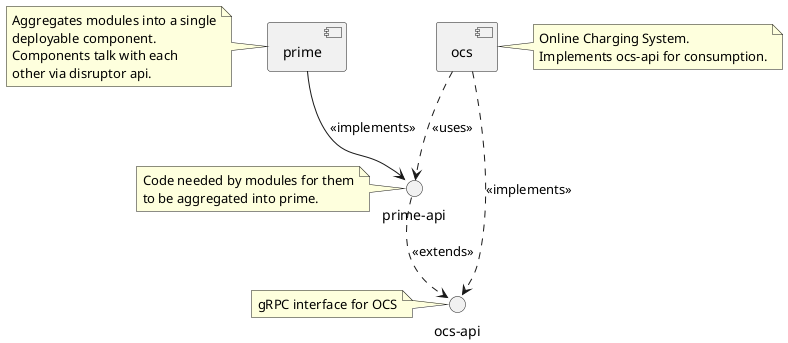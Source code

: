 @startuml

[prime]
note left of prime
    Aggregates modules into a single
    deployable component.
    Components talk with each
    other via disruptor api.
end note

interface "prime-api" as primeApi
[prime] --> primeApi : <<implements>>

interface "ocs-api" as ocsApi
note left of ocsApi: gRPC interface for OCS

[ocs]
note right of ocs
    Online Charging System.
    Implements ocs-api for consumption.
end note

primeApi ..> ocsApi : <<extends>>
note left of primeApi
    Code needed by modules for them
    to be aggregated into prime.
end note

[ocs] ..> primeApi : <<uses>>
[ocs] ..> ocsApi : <<implements>>

@enduml